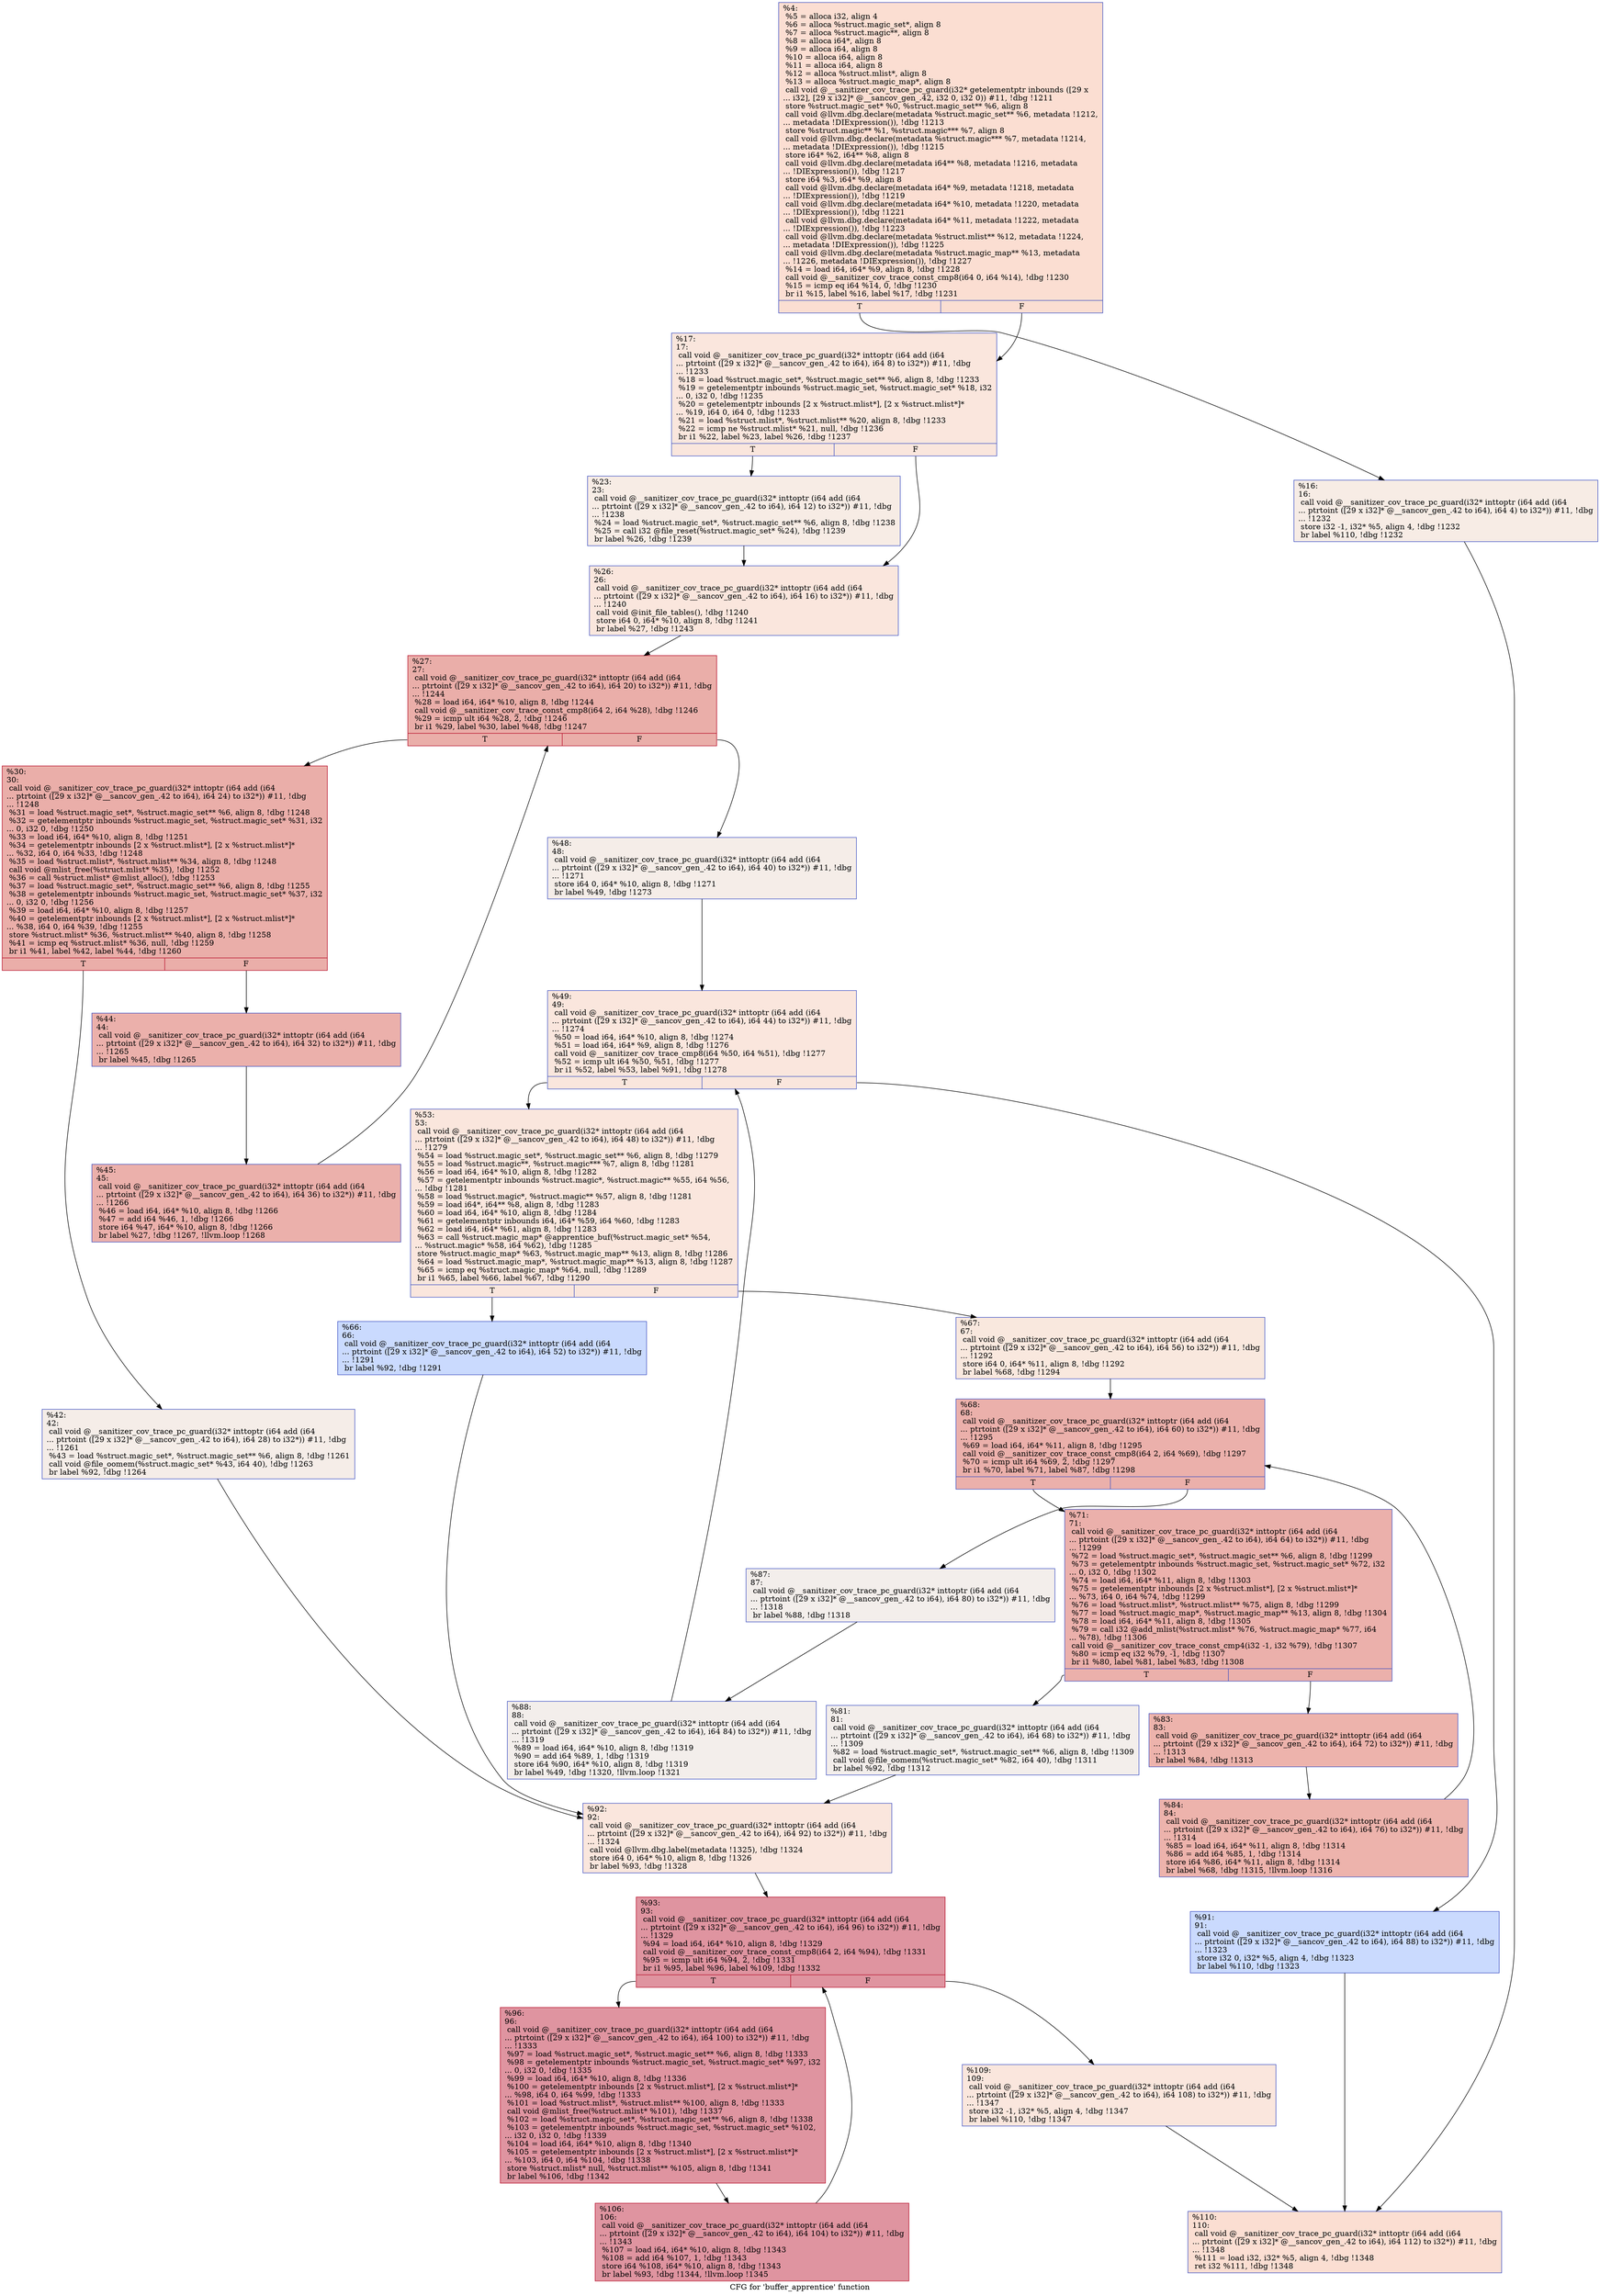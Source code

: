 digraph "CFG for 'buffer_apprentice' function" {
	label="CFG for 'buffer_apprentice' function";

	Node0x5573ac3ed9b0 [shape=record,color="#3d50c3ff", style=filled, fillcolor="#f7b59970",label="{%4:\l  %5 = alloca i32, align 4\l  %6 = alloca %struct.magic_set*, align 8\l  %7 = alloca %struct.magic**, align 8\l  %8 = alloca i64*, align 8\l  %9 = alloca i64, align 8\l  %10 = alloca i64, align 8\l  %11 = alloca i64, align 8\l  %12 = alloca %struct.mlist*, align 8\l  %13 = alloca %struct.magic_map*, align 8\l  call void @__sanitizer_cov_trace_pc_guard(i32* getelementptr inbounds ([29 x\l... i32], [29 x i32]* @__sancov_gen_.42, i32 0, i32 0)) #11, !dbg !1211\l  store %struct.magic_set* %0, %struct.magic_set** %6, align 8\l  call void @llvm.dbg.declare(metadata %struct.magic_set** %6, metadata !1212,\l... metadata !DIExpression()), !dbg !1213\l  store %struct.magic** %1, %struct.magic*** %7, align 8\l  call void @llvm.dbg.declare(metadata %struct.magic*** %7, metadata !1214,\l... metadata !DIExpression()), !dbg !1215\l  store i64* %2, i64** %8, align 8\l  call void @llvm.dbg.declare(metadata i64** %8, metadata !1216, metadata\l... !DIExpression()), !dbg !1217\l  store i64 %3, i64* %9, align 8\l  call void @llvm.dbg.declare(metadata i64* %9, metadata !1218, metadata\l... !DIExpression()), !dbg !1219\l  call void @llvm.dbg.declare(metadata i64* %10, metadata !1220, metadata\l... !DIExpression()), !dbg !1221\l  call void @llvm.dbg.declare(metadata i64* %11, metadata !1222, metadata\l... !DIExpression()), !dbg !1223\l  call void @llvm.dbg.declare(metadata %struct.mlist** %12, metadata !1224,\l... metadata !DIExpression()), !dbg !1225\l  call void @llvm.dbg.declare(metadata %struct.magic_map** %13, metadata\l... !1226, metadata !DIExpression()), !dbg !1227\l  %14 = load i64, i64* %9, align 8, !dbg !1228\l  call void @__sanitizer_cov_trace_const_cmp8(i64 0, i64 %14), !dbg !1230\l  %15 = icmp eq i64 %14, 0, !dbg !1230\l  br i1 %15, label %16, label %17, !dbg !1231\l|{<s0>T|<s1>F}}"];
	Node0x5573ac3ed9b0:s0 -> Node0x5573ac3f3fb0;
	Node0x5573ac3ed9b0:s1 -> Node0x5573ac3f4000;
	Node0x5573ac3f3fb0 [shape=record,color="#3d50c3ff", style=filled, fillcolor="#ecd3c570",label="{%16:\l16:                                               \l  call void @__sanitizer_cov_trace_pc_guard(i32* inttoptr (i64 add (i64\l... ptrtoint ([29 x i32]* @__sancov_gen_.42 to i64), i64 4) to i32*)) #11, !dbg\l... !1232\l  store i32 -1, i32* %5, align 4, !dbg !1232\l  br label %110, !dbg !1232\l}"];
	Node0x5573ac3f3fb0 -> Node0x5573ac3f4820;
	Node0x5573ac3f4000 [shape=record,color="#3d50c3ff", style=filled, fillcolor="#f3c7b170",label="{%17:\l17:                                               \l  call void @__sanitizer_cov_trace_pc_guard(i32* inttoptr (i64 add (i64\l... ptrtoint ([29 x i32]* @__sancov_gen_.42 to i64), i64 8) to i32*)) #11, !dbg\l... !1233\l  %18 = load %struct.magic_set*, %struct.magic_set** %6, align 8, !dbg !1233\l  %19 = getelementptr inbounds %struct.magic_set, %struct.magic_set* %18, i32\l... 0, i32 0, !dbg !1235\l  %20 = getelementptr inbounds [2 x %struct.mlist*], [2 x %struct.mlist*]*\l... %19, i64 0, i64 0, !dbg !1233\l  %21 = load %struct.mlist*, %struct.mlist** %20, align 8, !dbg !1233\l  %22 = icmp ne %struct.mlist* %21, null, !dbg !1236\l  br i1 %22, label %23, label %26, !dbg !1237\l|{<s0>T|<s1>F}}"];
	Node0x5573ac3f4000:s0 -> Node0x5573ac3f4050;
	Node0x5573ac3f4000:s1 -> Node0x5573ac3f40a0;
	Node0x5573ac3f4050 [shape=record,color="#3d50c3ff", style=filled, fillcolor="#ecd3c570",label="{%23:\l23:                                               \l  call void @__sanitizer_cov_trace_pc_guard(i32* inttoptr (i64 add (i64\l... ptrtoint ([29 x i32]* @__sancov_gen_.42 to i64), i64 12) to i32*)) #11, !dbg\l... !1238\l  %24 = load %struct.magic_set*, %struct.magic_set** %6, align 8, !dbg !1238\l  %25 = call i32 @file_reset(%struct.magic_set* %24), !dbg !1239\l  br label %26, !dbg !1239\l}"];
	Node0x5573ac3f4050 -> Node0x5573ac3f40a0;
	Node0x5573ac3f40a0 [shape=record,color="#3d50c3ff", style=filled, fillcolor="#f3c7b170",label="{%26:\l26:                                               \l  call void @__sanitizer_cov_trace_pc_guard(i32* inttoptr (i64 add (i64\l... ptrtoint ([29 x i32]* @__sancov_gen_.42 to i64), i64 16) to i32*)) #11, !dbg\l... !1240\l  call void @init_file_tables(), !dbg !1240\l  store i64 0, i64* %10, align 8, !dbg !1241\l  br label %27, !dbg !1243\l}"];
	Node0x5573ac3f40a0 -> Node0x5573ac3f40f0;
	Node0x5573ac3f40f0 [shape=record,color="#b70d28ff", style=filled, fillcolor="#d0473d70",label="{%27:\l27:                                               \l  call void @__sanitizer_cov_trace_pc_guard(i32* inttoptr (i64 add (i64\l... ptrtoint ([29 x i32]* @__sancov_gen_.42 to i64), i64 20) to i32*)) #11, !dbg\l... !1244\l  %28 = load i64, i64* %10, align 8, !dbg !1244\l  call void @__sanitizer_cov_trace_const_cmp8(i64 2, i64 %28), !dbg !1246\l  %29 = icmp ult i64 %28, 2, !dbg !1246\l  br i1 %29, label %30, label %48, !dbg !1247\l|{<s0>T|<s1>F}}"];
	Node0x5573ac3f40f0:s0 -> Node0x5573ac3f4140;
	Node0x5573ac3f40f0:s1 -> Node0x5573ac3f4280;
	Node0x5573ac3f4140 [shape=record,color="#b70d28ff", style=filled, fillcolor="#d0473d70",label="{%30:\l30:                                               \l  call void @__sanitizer_cov_trace_pc_guard(i32* inttoptr (i64 add (i64\l... ptrtoint ([29 x i32]* @__sancov_gen_.42 to i64), i64 24) to i32*)) #11, !dbg\l... !1248\l  %31 = load %struct.magic_set*, %struct.magic_set** %6, align 8, !dbg !1248\l  %32 = getelementptr inbounds %struct.magic_set, %struct.magic_set* %31, i32\l... 0, i32 0, !dbg !1250\l  %33 = load i64, i64* %10, align 8, !dbg !1251\l  %34 = getelementptr inbounds [2 x %struct.mlist*], [2 x %struct.mlist*]*\l... %32, i64 0, i64 %33, !dbg !1248\l  %35 = load %struct.mlist*, %struct.mlist** %34, align 8, !dbg !1248\l  call void @mlist_free(%struct.mlist* %35), !dbg !1252\l  %36 = call %struct.mlist* @mlist_alloc(), !dbg !1253\l  %37 = load %struct.magic_set*, %struct.magic_set** %6, align 8, !dbg !1255\l  %38 = getelementptr inbounds %struct.magic_set, %struct.magic_set* %37, i32\l... 0, i32 0, !dbg !1256\l  %39 = load i64, i64* %10, align 8, !dbg !1257\l  %40 = getelementptr inbounds [2 x %struct.mlist*], [2 x %struct.mlist*]*\l... %38, i64 0, i64 %39, !dbg !1255\l  store %struct.mlist* %36, %struct.mlist** %40, align 8, !dbg !1258\l  %41 = icmp eq %struct.mlist* %36, null, !dbg !1259\l  br i1 %41, label %42, label %44, !dbg !1260\l|{<s0>T|<s1>F}}"];
	Node0x5573ac3f4140:s0 -> Node0x5573ac3f4190;
	Node0x5573ac3f4140:s1 -> Node0x5573ac3f41e0;
	Node0x5573ac3f4190 [shape=record,color="#3d50c3ff", style=filled, fillcolor="#e8d6cc70",label="{%42:\l42:                                               \l  call void @__sanitizer_cov_trace_pc_guard(i32* inttoptr (i64 add (i64\l... ptrtoint ([29 x i32]* @__sancov_gen_.42 to i64), i64 28) to i32*)) #11, !dbg\l... !1261\l  %43 = load %struct.magic_set*, %struct.magic_set** %6, align 8, !dbg !1261\l  call void @file_oomem(%struct.magic_set* %43, i64 40), !dbg !1263\l  br label %92, !dbg !1264\l}"];
	Node0x5573ac3f4190 -> Node0x5573ac3f4690;
	Node0x5573ac3f41e0 [shape=record,color="#3d50c3ff", style=filled, fillcolor="#d24b4070",label="{%44:\l44:                                               \l  call void @__sanitizer_cov_trace_pc_guard(i32* inttoptr (i64 add (i64\l... ptrtoint ([29 x i32]* @__sancov_gen_.42 to i64), i64 32) to i32*)) #11, !dbg\l... !1265\l  br label %45, !dbg !1265\l}"];
	Node0x5573ac3f41e0 -> Node0x5573ac3f4230;
	Node0x5573ac3f4230 [shape=record,color="#3d50c3ff", style=filled, fillcolor="#d24b4070",label="{%45:\l45:                                               \l  call void @__sanitizer_cov_trace_pc_guard(i32* inttoptr (i64 add (i64\l... ptrtoint ([29 x i32]* @__sancov_gen_.42 to i64), i64 36) to i32*)) #11, !dbg\l... !1266\l  %46 = load i64, i64* %10, align 8, !dbg !1266\l  %47 = add i64 %46, 1, !dbg !1266\l  store i64 %47, i64* %10, align 8, !dbg !1266\l  br label %27, !dbg !1267, !llvm.loop !1268\l}"];
	Node0x5573ac3f4230 -> Node0x5573ac3f40f0;
	Node0x5573ac3f4280 [shape=record,color="#3d50c3ff", style=filled, fillcolor="#e8d6cc70",label="{%48:\l48:                                               \l  call void @__sanitizer_cov_trace_pc_guard(i32* inttoptr (i64 add (i64\l... ptrtoint ([29 x i32]* @__sancov_gen_.42 to i64), i64 40) to i32*)) #11, !dbg\l... !1271\l  store i64 0, i64* %10, align 8, !dbg !1271\l  br label %49, !dbg !1273\l}"];
	Node0x5573ac3f4280 -> Node0x5573ac3f42d0;
	Node0x5573ac3f42d0 [shape=record,color="#3d50c3ff", style=filled, fillcolor="#f3c7b170",label="{%49:\l49:                                               \l  call void @__sanitizer_cov_trace_pc_guard(i32* inttoptr (i64 add (i64\l... ptrtoint ([29 x i32]* @__sancov_gen_.42 to i64), i64 44) to i32*)) #11, !dbg\l... !1274\l  %50 = load i64, i64* %10, align 8, !dbg !1274\l  %51 = load i64, i64* %9, align 8, !dbg !1276\l  call void @__sanitizer_cov_trace_cmp8(i64 %50, i64 %51), !dbg !1277\l  %52 = icmp ult i64 %50, %51, !dbg !1277\l  br i1 %52, label %53, label %91, !dbg !1278\l|{<s0>T|<s1>F}}"];
	Node0x5573ac3f42d0:s0 -> Node0x5573ac3f4320;
	Node0x5573ac3f42d0:s1 -> Node0x5573ac3f4640;
	Node0x5573ac3f4320 [shape=record,color="#3d50c3ff", style=filled, fillcolor="#f3c7b170",label="{%53:\l53:                                               \l  call void @__sanitizer_cov_trace_pc_guard(i32* inttoptr (i64 add (i64\l... ptrtoint ([29 x i32]* @__sancov_gen_.42 to i64), i64 48) to i32*)) #11, !dbg\l... !1279\l  %54 = load %struct.magic_set*, %struct.magic_set** %6, align 8, !dbg !1279\l  %55 = load %struct.magic**, %struct.magic*** %7, align 8, !dbg !1281\l  %56 = load i64, i64* %10, align 8, !dbg !1282\l  %57 = getelementptr inbounds %struct.magic*, %struct.magic** %55, i64 %56,\l... !dbg !1281\l  %58 = load %struct.magic*, %struct.magic** %57, align 8, !dbg !1281\l  %59 = load i64*, i64** %8, align 8, !dbg !1283\l  %60 = load i64, i64* %10, align 8, !dbg !1284\l  %61 = getelementptr inbounds i64, i64* %59, i64 %60, !dbg !1283\l  %62 = load i64, i64* %61, align 8, !dbg !1283\l  %63 = call %struct.magic_map* @apprentice_buf(%struct.magic_set* %54,\l... %struct.magic* %58, i64 %62), !dbg !1285\l  store %struct.magic_map* %63, %struct.magic_map** %13, align 8, !dbg !1286\l  %64 = load %struct.magic_map*, %struct.magic_map** %13, align 8, !dbg !1287\l  %65 = icmp eq %struct.magic_map* %64, null, !dbg !1289\l  br i1 %65, label %66, label %67, !dbg !1290\l|{<s0>T|<s1>F}}"];
	Node0x5573ac3f4320:s0 -> Node0x5573ac3f4370;
	Node0x5573ac3f4320:s1 -> Node0x5573ac3f43c0;
	Node0x5573ac3f4370 [shape=record,color="#3d50c3ff", style=filled, fillcolor="#88abfd70",label="{%66:\l66:                                               \l  call void @__sanitizer_cov_trace_pc_guard(i32* inttoptr (i64 add (i64\l... ptrtoint ([29 x i32]* @__sancov_gen_.42 to i64), i64 52) to i32*)) #11, !dbg\l... !1291\l  br label %92, !dbg !1291\l}"];
	Node0x5573ac3f4370 -> Node0x5573ac3f4690;
	Node0x5573ac3f43c0 [shape=record,color="#3d50c3ff", style=filled, fillcolor="#f2cab570",label="{%67:\l67:                                               \l  call void @__sanitizer_cov_trace_pc_guard(i32* inttoptr (i64 add (i64\l... ptrtoint ([29 x i32]* @__sancov_gen_.42 to i64), i64 56) to i32*)) #11, !dbg\l... !1292\l  store i64 0, i64* %11, align 8, !dbg !1292\l  br label %68, !dbg !1294\l}"];
	Node0x5573ac3f43c0 -> Node0x5573ac3f4410;
	Node0x5573ac3f4410 [shape=record,color="#3d50c3ff", style=filled, fillcolor="#d24b4070",label="{%68:\l68:                                               \l  call void @__sanitizer_cov_trace_pc_guard(i32* inttoptr (i64 add (i64\l... ptrtoint ([29 x i32]* @__sancov_gen_.42 to i64), i64 60) to i32*)) #11, !dbg\l... !1295\l  %69 = load i64, i64* %11, align 8, !dbg !1295\l  call void @__sanitizer_cov_trace_const_cmp8(i64 2, i64 %69), !dbg !1297\l  %70 = icmp ult i64 %69, 2, !dbg !1297\l  br i1 %70, label %71, label %87, !dbg !1298\l|{<s0>T|<s1>F}}"];
	Node0x5573ac3f4410:s0 -> Node0x5573ac3f4460;
	Node0x5573ac3f4410:s1 -> Node0x5573ac3f45a0;
	Node0x5573ac3f4460 [shape=record,color="#3d50c3ff", style=filled, fillcolor="#d24b4070",label="{%71:\l71:                                               \l  call void @__sanitizer_cov_trace_pc_guard(i32* inttoptr (i64 add (i64\l... ptrtoint ([29 x i32]* @__sancov_gen_.42 to i64), i64 64) to i32*)) #11, !dbg\l... !1299\l  %72 = load %struct.magic_set*, %struct.magic_set** %6, align 8, !dbg !1299\l  %73 = getelementptr inbounds %struct.magic_set, %struct.magic_set* %72, i32\l... 0, i32 0, !dbg !1302\l  %74 = load i64, i64* %11, align 8, !dbg !1303\l  %75 = getelementptr inbounds [2 x %struct.mlist*], [2 x %struct.mlist*]*\l... %73, i64 0, i64 %74, !dbg !1299\l  %76 = load %struct.mlist*, %struct.mlist** %75, align 8, !dbg !1299\l  %77 = load %struct.magic_map*, %struct.magic_map** %13, align 8, !dbg !1304\l  %78 = load i64, i64* %11, align 8, !dbg !1305\l  %79 = call i32 @add_mlist(%struct.mlist* %76, %struct.magic_map* %77, i64\l... %78), !dbg !1306\l  call void @__sanitizer_cov_trace_const_cmp4(i32 -1, i32 %79), !dbg !1307\l  %80 = icmp eq i32 %79, -1, !dbg !1307\l  br i1 %80, label %81, label %83, !dbg !1308\l|{<s0>T|<s1>F}}"];
	Node0x5573ac3f4460:s0 -> Node0x5573ac3f44b0;
	Node0x5573ac3f4460:s1 -> Node0x5573ac3f4500;
	Node0x5573ac3f44b0 [shape=record,color="#3d50c3ff", style=filled, fillcolor="#e5d8d170",label="{%81:\l81:                                               \l  call void @__sanitizer_cov_trace_pc_guard(i32* inttoptr (i64 add (i64\l... ptrtoint ([29 x i32]* @__sancov_gen_.42 to i64), i64 68) to i32*)) #11, !dbg\l... !1309\l  %82 = load %struct.magic_set*, %struct.magic_set** %6, align 8, !dbg !1309\l  call void @file_oomem(%struct.magic_set* %82, i64 40), !dbg !1311\l  br label %92, !dbg !1312\l}"];
	Node0x5573ac3f44b0 -> Node0x5573ac3f4690;
	Node0x5573ac3f4500 [shape=record,color="#3d50c3ff", style=filled, fillcolor="#d6524470",label="{%83:\l83:                                               \l  call void @__sanitizer_cov_trace_pc_guard(i32* inttoptr (i64 add (i64\l... ptrtoint ([29 x i32]* @__sancov_gen_.42 to i64), i64 72) to i32*)) #11, !dbg\l... !1313\l  br label %84, !dbg !1313\l}"];
	Node0x5573ac3f4500 -> Node0x5573ac3f4550;
	Node0x5573ac3f4550 [shape=record,color="#3d50c3ff", style=filled, fillcolor="#d6524470",label="{%84:\l84:                                               \l  call void @__sanitizer_cov_trace_pc_guard(i32* inttoptr (i64 add (i64\l... ptrtoint ([29 x i32]* @__sancov_gen_.42 to i64), i64 76) to i32*)) #11, !dbg\l... !1314\l  %85 = load i64, i64* %11, align 8, !dbg !1314\l  %86 = add i64 %85, 1, !dbg !1314\l  store i64 %86, i64* %11, align 8, !dbg !1314\l  br label %68, !dbg !1315, !llvm.loop !1316\l}"];
	Node0x5573ac3f4550 -> Node0x5573ac3f4410;
	Node0x5573ac3f45a0 [shape=record,color="#3d50c3ff", style=filled, fillcolor="#e5d8d170",label="{%87:\l87:                                               \l  call void @__sanitizer_cov_trace_pc_guard(i32* inttoptr (i64 add (i64\l... ptrtoint ([29 x i32]* @__sancov_gen_.42 to i64), i64 80) to i32*)) #11, !dbg\l... !1318\l  br label %88, !dbg !1318\l}"];
	Node0x5573ac3f45a0 -> Node0x5573ac3f45f0;
	Node0x5573ac3f45f0 [shape=record,color="#3d50c3ff", style=filled, fillcolor="#e5d8d170",label="{%88:\l88:                                               \l  call void @__sanitizer_cov_trace_pc_guard(i32* inttoptr (i64 add (i64\l... ptrtoint ([29 x i32]* @__sancov_gen_.42 to i64), i64 84) to i32*)) #11, !dbg\l... !1319\l  %89 = load i64, i64* %10, align 8, !dbg !1319\l  %90 = add i64 %89, 1, !dbg !1319\l  store i64 %90, i64* %10, align 8, !dbg !1319\l  br label %49, !dbg !1320, !llvm.loop !1321\l}"];
	Node0x5573ac3f45f0 -> Node0x5573ac3f42d0;
	Node0x5573ac3f4640 [shape=record,color="#3d50c3ff", style=filled, fillcolor="#88abfd70",label="{%91:\l91:                                               \l  call void @__sanitizer_cov_trace_pc_guard(i32* inttoptr (i64 add (i64\l... ptrtoint ([29 x i32]* @__sancov_gen_.42 to i64), i64 88) to i32*)) #11, !dbg\l... !1323\l  store i32 0, i32* %5, align 4, !dbg !1323\l  br label %110, !dbg !1323\l}"];
	Node0x5573ac3f4640 -> Node0x5573ac3f4820;
	Node0x5573ac3f4690 [shape=record,color="#3d50c3ff", style=filled, fillcolor="#f3c7b170",label="{%92:\l92:                                               \l  call void @__sanitizer_cov_trace_pc_guard(i32* inttoptr (i64 add (i64\l... ptrtoint ([29 x i32]* @__sancov_gen_.42 to i64), i64 92) to i32*)) #11, !dbg\l... !1324\l  call void @llvm.dbg.label(metadata !1325), !dbg !1324\l  store i64 0, i64* %10, align 8, !dbg !1326\l  br label %93, !dbg !1328\l}"];
	Node0x5573ac3f4690 -> Node0x5573ac3f46e0;
	Node0x5573ac3f46e0 [shape=record,color="#b70d28ff", style=filled, fillcolor="#b70d2870",label="{%93:\l93:                                               \l  call void @__sanitizer_cov_trace_pc_guard(i32* inttoptr (i64 add (i64\l... ptrtoint ([29 x i32]* @__sancov_gen_.42 to i64), i64 96) to i32*)) #11, !dbg\l... !1329\l  %94 = load i64, i64* %10, align 8, !dbg !1329\l  call void @__sanitizer_cov_trace_const_cmp8(i64 2, i64 %94), !dbg !1331\l  %95 = icmp ult i64 %94, 2, !dbg !1331\l  br i1 %95, label %96, label %109, !dbg !1332\l|{<s0>T|<s1>F}}"];
	Node0x5573ac3f46e0:s0 -> Node0x5573ac3f4730;
	Node0x5573ac3f46e0:s1 -> Node0x5573ac3f47d0;
	Node0x5573ac3f4730 [shape=record,color="#b70d28ff", style=filled, fillcolor="#b70d2870",label="{%96:\l96:                                               \l  call void @__sanitizer_cov_trace_pc_guard(i32* inttoptr (i64 add (i64\l... ptrtoint ([29 x i32]* @__sancov_gen_.42 to i64), i64 100) to i32*)) #11, !dbg\l... !1333\l  %97 = load %struct.magic_set*, %struct.magic_set** %6, align 8, !dbg !1333\l  %98 = getelementptr inbounds %struct.magic_set, %struct.magic_set* %97, i32\l... 0, i32 0, !dbg !1335\l  %99 = load i64, i64* %10, align 8, !dbg !1336\l  %100 = getelementptr inbounds [2 x %struct.mlist*], [2 x %struct.mlist*]*\l... %98, i64 0, i64 %99, !dbg !1333\l  %101 = load %struct.mlist*, %struct.mlist** %100, align 8, !dbg !1333\l  call void @mlist_free(%struct.mlist* %101), !dbg !1337\l  %102 = load %struct.magic_set*, %struct.magic_set** %6, align 8, !dbg !1338\l  %103 = getelementptr inbounds %struct.magic_set, %struct.magic_set* %102,\l... i32 0, i32 0, !dbg !1339\l  %104 = load i64, i64* %10, align 8, !dbg !1340\l  %105 = getelementptr inbounds [2 x %struct.mlist*], [2 x %struct.mlist*]*\l... %103, i64 0, i64 %104, !dbg !1338\l  store %struct.mlist* null, %struct.mlist** %105, align 8, !dbg !1341\l  br label %106, !dbg !1342\l}"];
	Node0x5573ac3f4730 -> Node0x5573ac3f4780;
	Node0x5573ac3f4780 [shape=record,color="#b70d28ff", style=filled, fillcolor="#b70d2870",label="{%106:\l106:                                              \l  call void @__sanitizer_cov_trace_pc_guard(i32* inttoptr (i64 add (i64\l... ptrtoint ([29 x i32]* @__sancov_gen_.42 to i64), i64 104) to i32*)) #11, !dbg\l... !1343\l  %107 = load i64, i64* %10, align 8, !dbg !1343\l  %108 = add i64 %107, 1, !dbg !1343\l  store i64 %108, i64* %10, align 8, !dbg !1343\l  br label %93, !dbg !1344, !llvm.loop !1345\l}"];
	Node0x5573ac3f4780 -> Node0x5573ac3f46e0;
	Node0x5573ac3f47d0 [shape=record,color="#3d50c3ff", style=filled, fillcolor="#f3c7b170",label="{%109:\l109:                                              \l  call void @__sanitizer_cov_trace_pc_guard(i32* inttoptr (i64 add (i64\l... ptrtoint ([29 x i32]* @__sancov_gen_.42 to i64), i64 108) to i32*)) #11, !dbg\l... !1347\l  store i32 -1, i32* %5, align 4, !dbg !1347\l  br label %110, !dbg !1347\l}"];
	Node0x5573ac3f47d0 -> Node0x5573ac3f4820;
	Node0x5573ac3f4820 [shape=record,color="#3d50c3ff", style=filled, fillcolor="#f7b59970",label="{%110:\l110:                                              \l  call void @__sanitizer_cov_trace_pc_guard(i32* inttoptr (i64 add (i64\l... ptrtoint ([29 x i32]* @__sancov_gen_.42 to i64), i64 112) to i32*)) #11, !dbg\l... !1348\l  %111 = load i32, i32* %5, align 4, !dbg !1348\l  ret i32 %111, !dbg !1348\l}"];
}
